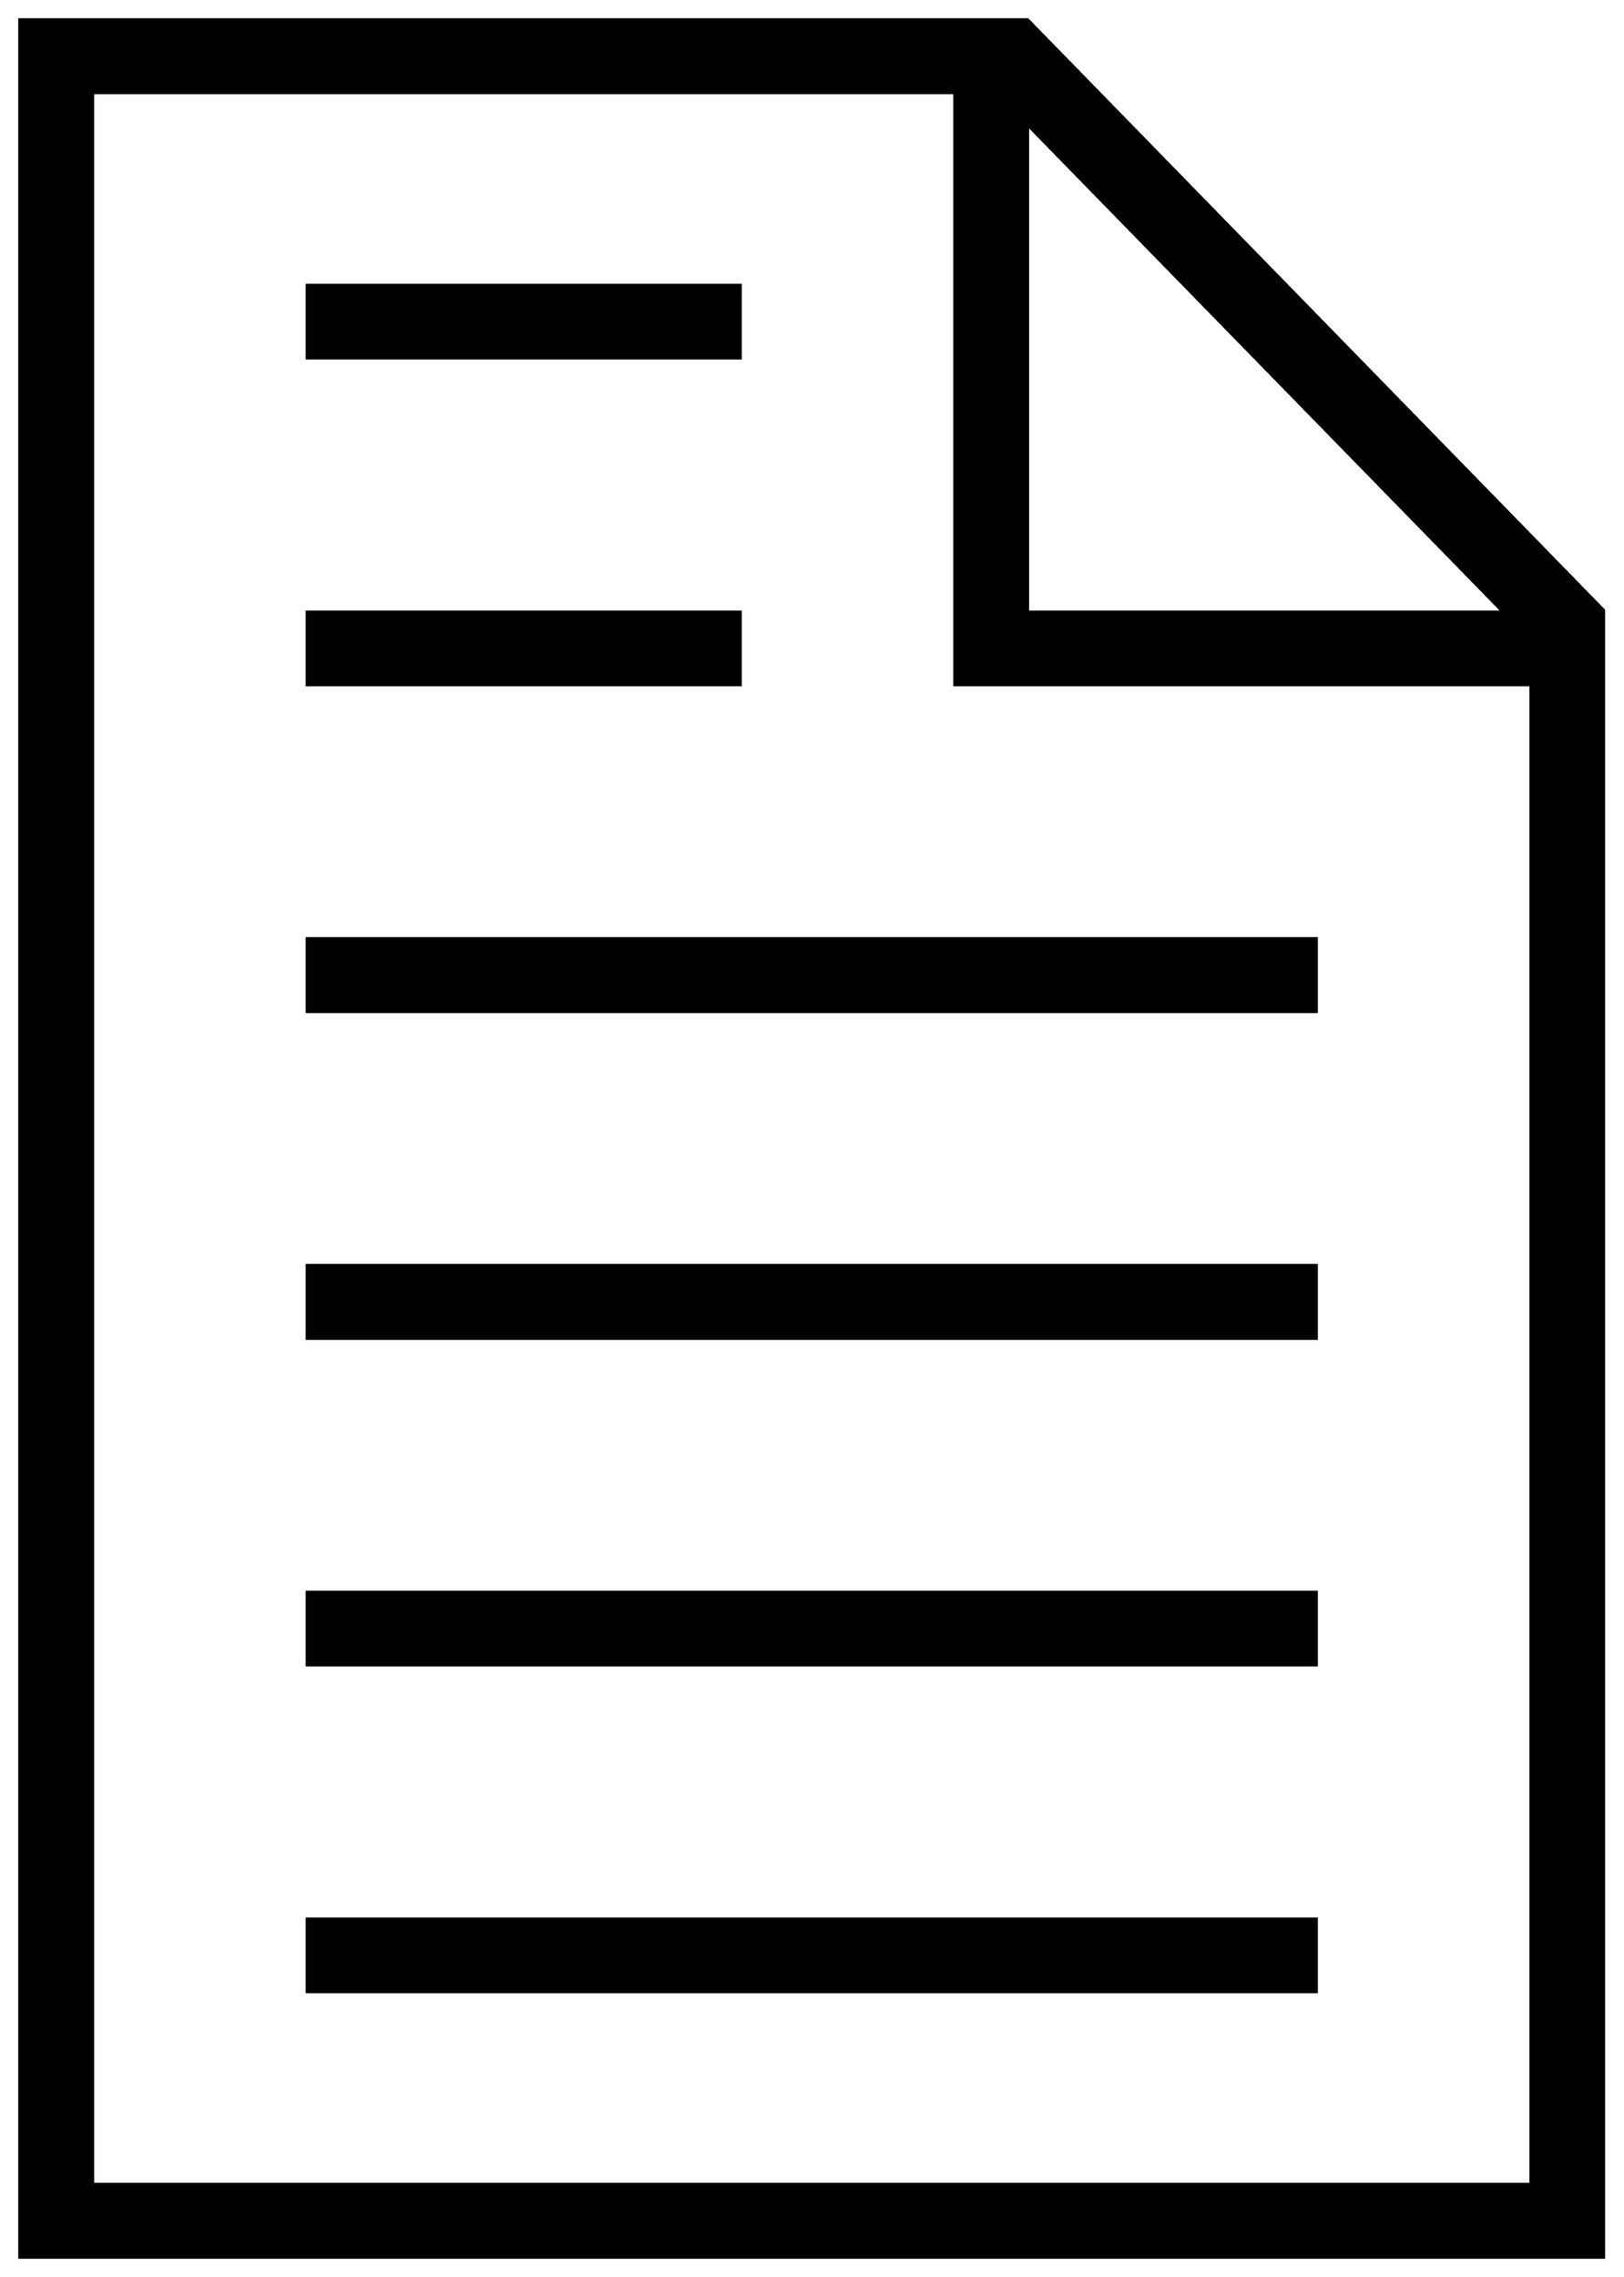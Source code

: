


\begin{tikzpicture}[y=0.80pt, x=0.80pt, yscale=-1.0, xscale=1.0, inner sep=0pt, outer sep=0pt]
\begin{scope}[shift={(100.0,1891.0)},nonzero rule]
  \path[draw=.,fill=.,line width=1.600pt] (1258.0,0.0) --
    (172.0,0.0) -- (172.0,-1534.0) -- (863.0,-1534.0) --
    (1258.0,-1129.0) -- (1258.0,0.0) -- cycle(1189.0,-1128.0) --
    (863.0,-1462.0) -- (863.0,-1128.0) -- (1189.0,-1128.0) --
    cycle(1208.0,-50.0) -- (1208.0,-1078.0) -- (813.0,-1078.0)
    -- (813.0,-1484.0) -- (222.0,-1484.0) -- (222.0,-50.0) --
    (1208.0,-50.0) -- cycle(666.0,-1302.0) -- (369.0,-1302.0) --
    (369.0,-1352.0) -- (666.0,-1352.0) -- (666.0,-1302.0) --
    cycle(666.0,-1078.0) -- (369.0,-1078.0) -- (369.0,-1128.0)
    -- (666.0,-1128.0) -- (666.0,-1078.0) --
    cycle(1061.0,-854.0) -- (369.0,-854.0) -- (369.0,-904.0) --
    (1061.0,-904.0) -- (1061.0,-854.0) -- cycle(1061.0,-630.0)
    -- (369.0,-630.0) -- (369.0,-680.0) -- (1061.0,-680.0) --
    (1061.0,-630.0) -- cycle(1061.0,-406.0) -- (369.0,-406.0) --
    (369.0,-456.0) -- (1061.0,-456.0) -- (1061.0,-406.0) --
    cycle(1061.0,-182.0) -- (369.0,-182.0) -- (369.0,-232.0) --
    (1061.0,-232.0) -- (1061.0,-182.0) -- cycle;
\end{scope}

\end{tikzpicture}

